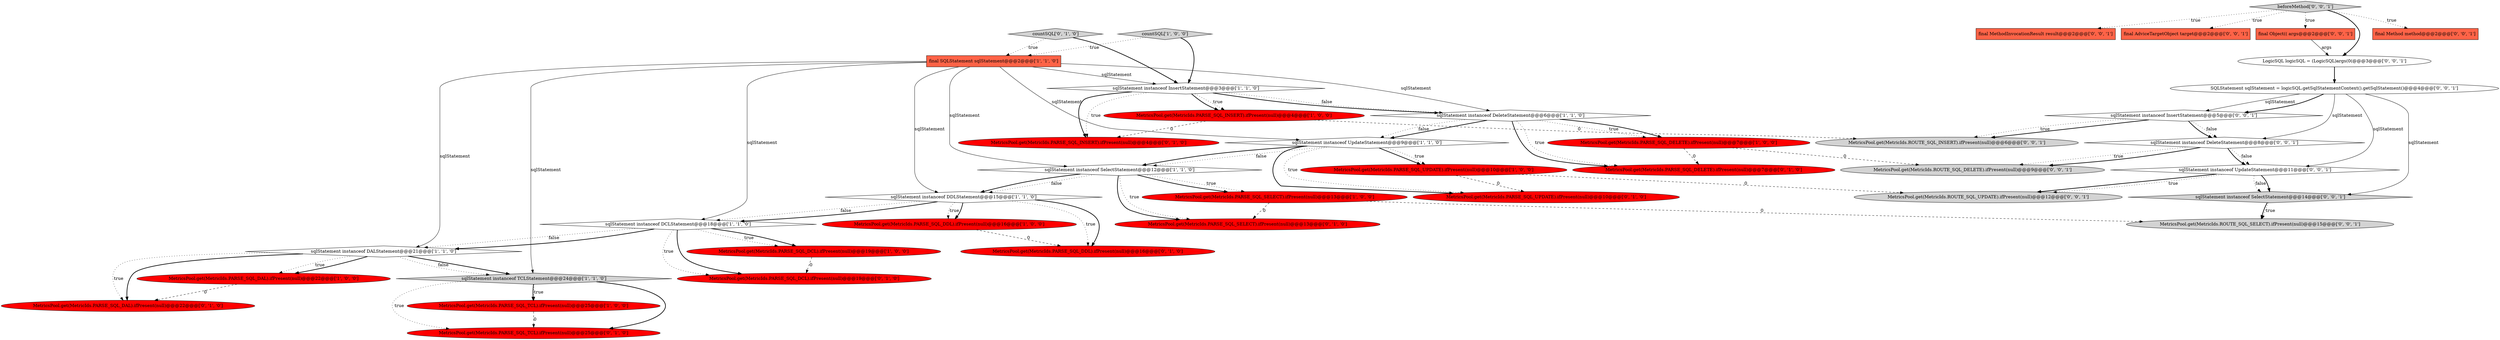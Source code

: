 digraph {
30 [style = filled, label = "sqlStatement instanceof UpdateStatement@@@11@@@['0', '0', '1']", fillcolor = white, shape = diamond image = "AAA0AAABBB3BBB"];
37 [style = filled, label = "sqlStatement instanceof SelectStatement@@@14@@@['0', '0', '1']", fillcolor = lightgray, shape = diamond image = "AAA0AAABBB3BBB"];
39 [style = filled, label = "final MethodInvocationResult result@@@2@@@['0', '0', '1']", fillcolor = tomato, shape = box image = "AAA0AAABBB3BBB"];
27 [style = filled, label = "final AdviceTargetObject target@@@2@@@['0', '0', '1']", fillcolor = tomato, shape = box image = "AAA0AAABBB3BBB"];
2 [style = filled, label = "sqlStatement instanceof SelectStatement@@@12@@@['1', '1', '0']", fillcolor = white, shape = diamond image = "AAA0AAABBB1BBB"];
9 [style = filled, label = "sqlStatement instanceof TCLStatement@@@24@@@['1', '1', '0']", fillcolor = lightgray, shape = diamond image = "AAA0AAABBB1BBB"];
20 [style = filled, label = "MetricsPool.get(MetricIds.PARSE_SQL_INSERT).ifPresent(null)@@@4@@@['0', '1', '0']", fillcolor = red, shape = ellipse image = "AAA1AAABBB2BBB"];
21 [style = filled, label = "MetricsPool.get(MetricIds.PARSE_SQL_DCL).ifPresent(null)@@@19@@@['0', '1', '0']", fillcolor = red, shape = ellipse image = "AAA1AAABBB2BBB"];
28 [style = filled, label = "sqlStatement instanceof InsertStatement@@@5@@@['0', '0', '1']", fillcolor = white, shape = diamond image = "AAA0AAABBB3BBB"];
18 [style = filled, label = "MetricsPool.get(MetricIds.PARSE_SQL_SELECT).ifPresent(null)@@@13@@@['0', '1', '0']", fillcolor = red, shape = ellipse image = "AAA1AAABBB2BBB"];
6 [style = filled, label = "MetricsPool.get(MetricIds.PARSE_SQL_DAL).ifPresent(null)@@@22@@@['1', '0', '0']", fillcolor = red, shape = ellipse image = "AAA1AAABBB1BBB"];
24 [style = filled, label = "MetricsPool.get(MetricIds.PARSE_SQL_DAL).ifPresent(null)@@@22@@@['0', '1', '0']", fillcolor = red, shape = ellipse image = "AAA1AAABBB2BBB"];
7 [style = filled, label = "countSQL['1', '0', '0']", fillcolor = lightgray, shape = diamond image = "AAA0AAABBB1BBB"];
32 [style = filled, label = "MetricsPool.get(MetricIds.ROUTE_SQL_INSERT).ifPresent(null)@@@6@@@['0', '0', '1']", fillcolor = lightgray, shape = ellipse image = "AAA0AAABBB3BBB"];
33 [style = filled, label = "sqlStatement instanceof DeleteStatement@@@8@@@['0', '0', '1']", fillcolor = white, shape = diamond image = "AAA0AAABBB3BBB"];
15 [style = filled, label = "sqlStatement instanceof DDLStatement@@@15@@@['1', '1', '0']", fillcolor = white, shape = diamond image = "AAA0AAABBB1BBB"];
23 [style = filled, label = "MetricsPool.get(MetricIds.PARSE_SQL_DDL).ifPresent(null)@@@16@@@['0', '1', '0']", fillcolor = red, shape = ellipse image = "AAA1AAABBB2BBB"];
13 [style = filled, label = "MetricsPool.get(MetricIds.PARSE_SQL_TCL).ifPresent(null)@@@25@@@['1', '0', '0']", fillcolor = red, shape = ellipse image = "AAA1AAABBB1BBB"];
5 [style = filled, label = "MetricsPool.get(MetricIds.PARSE_SQL_INSERT).ifPresent(null)@@@4@@@['1', '0', '0']", fillcolor = red, shape = ellipse image = "AAA1AAABBB1BBB"];
26 [style = filled, label = "MetricsPool.get(MetricIds.PARSE_SQL_TCL).ifPresent(null)@@@25@@@['0', '1', '0']", fillcolor = red, shape = ellipse image = "AAA1AAABBB2BBB"];
22 [style = filled, label = "MetricsPool.get(MetricIds.PARSE_SQL_UPDATE).ifPresent(null)@@@10@@@['0', '1', '0']", fillcolor = red, shape = ellipse image = "AAA1AAABBB2BBB"];
34 [style = filled, label = "MetricsPool.get(MetricIds.ROUTE_SQL_DELETE).ifPresent(null)@@@9@@@['0', '0', '1']", fillcolor = lightgray, shape = ellipse image = "AAA0AAABBB3BBB"];
41 [style = filled, label = "SQLStatement sqlStatement = logicSQL.getSqlStatementContext().getSqlStatement()@@@4@@@['0', '0', '1']", fillcolor = white, shape = ellipse image = "AAA0AAABBB3BBB"];
8 [style = filled, label = "sqlStatement instanceof DeleteStatement@@@6@@@['1', '1', '0']", fillcolor = white, shape = diamond image = "AAA0AAABBB1BBB"];
25 [style = filled, label = "MetricsPool.get(MetricIds.PARSE_SQL_DELETE).ifPresent(null)@@@7@@@['0', '1', '0']", fillcolor = red, shape = ellipse image = "AAA1AAABBB2BBB"];
19 [style = filled, label = "countSQL['0', '1', '0']", fillcolor = lightgray, shape = diamond image = "AAA0AAABBB2BBB"];
4 [style = filled, label = "sqlStatement instanceof InsertStatement@@@3@@@['1', '1', '0']", fillcolor = white, shape = diamond image = "AAA0AAABBB1BBB"];
38 [style = filled, label = "final Object(( args@@@2@@@['0', '0', '1']", fillcolor = tomato, shape = box image = "AAA0AAABBB3BBB"];
36 [style = filled, label = "LogicSQL logicSQL = (LogicSQL)args(0(@@@3@@@['0', '0', '1']", fillcolor = white, shape = ellipse image = "AAA0AAABBB3BBB"];
31 [style = filled, label = "beforeMethod['0', '0', '1']", fillcolor = lightgray, shape = diamond image = "AAA0AAABBB3BBB"];
0 [style = filled, label = "sqlStatement instanceof DCLStatement@@@18@@@['1', '1', '0']", fillcolor = white, shape = diamond image = "AAA0AAABBB1BBB"];
12 [style = filled, label = "MetricsPool.get(MetricIds.PARSE_SQL_SELECT).ifPresent(null)@@@13@@@['1', '0', '0']", fillcolor = red, shape = ellipse image = "AAA1AAABBB1BBB"];
14 [style = filled, label = "MetricsPool.get(MetricIds.PARSE_SQL_DELETE).ifPresent(null)@@@7@@@['1', '0', '0']", fillcolor = red, shape = ellipse image = "AAA1AAABBB1BBB"];
16 [style = filled, label = "MetricsPool.get(MetricIds.PARSE_SQL_UPDATE).ifPresent(null)@@@10@@@['1', '0', '0']", fillcolor = red, shape = ellipse image = "AAA1AAABBB1BBB"];
40 [style = filled, label = "final Method method@@@2@@@['0', '0', '1']", fillcolor = tomato, shape = box image = "AAA0AAABBB3BBB"];
10 [style = filled, label = "MetricsPool.get(MetricIds.PARSE_SQL_DCL).ifPresent(null)@@@19@@@['1', '0', '0']", fillcolor = red, shape = ellipse image = "AAA1AAABBB1BBB"];
17 [style = filled, label = "sqlStatement instanceof DALStatement@@@21@@@['1', '1', '0']", fillcolor = white, shape = diamond image = "AAA0AAABBB1BBB"];
3 [style = filled, label = "MetricsPool.get(MetricIds.PARSE_SQL_DDL).ifPresent(null)@@@16@@@['1', '0', '0']", fillcolor = red, shape = ellipse image = "AAA1AAABBB1BBB"];
35 [style = filled, label = "MetricsPool.get(MetricIds.ROUTE_SQL_SELECT).ifPresent(null)@@@15@@@['0', '0', '1']", fillcolor = lightgray, shape = ellipse image = "AAA0AAABBB3BBB"];
1 [style = filled, label = "final SQLStatement sqlStatement@@@2@@@['1', '1', '0']", fillcolor = tomato, shape = box image = "AAA0AAABBB1BBB"];
29 [style = filled, label = "MetricsPool.get(MetricIds.ROUTE_SQL_UPDATE).ifPresent(null)@@@12@@@['0', '0', '1']", fillcolor = lightgray, shape = ellipse image = "AAA0AAABBB3BBB"];
11 [style = filled, label = "sqlStatement instanceof UpdateStatement@@@9@@@['1', '1', '0']", fillcolor = white, shape = diamond image = "AAA0AAABBB1BBB"];
33->30 [style = dotted, label="false"];
12->35 [style = dashed, label="0"];
17->6 [style = dotted, label="true"];
14->25 [style = dashed, label="0"];
17->9 [style = bold, label=""];
11->2 [style = dotted, label="false"];
2->18 [style = dotted, label="true"];
30->29 [style = bold, label=""];
41->33 [style = solid, label="sqlStatement"];
41->28 [style = solid, label="sqlStatement"];
41->28 [style = bold, label=""];
9->26 [style = bold, label=""];
0->21 [style = dotted, label="true"];
15->0 [style = bold, label=""];
2->15 [style = bold, label=""];
31->27 [style = dotted, label="true"];
4->8 [style = bold, label=""];
1->8 [style = solid, label="sqlStatement"];
7->1 [style = dotted, label="true"];
8->11 [style = bold, label=""];
31->39 [style = dotted, label="true"];
28->33 [style = dotted, label="false"];
11->16 [style = bold, label=""];
9->26 [style = dotted, label="true"];
36->41 [style = bold, label=""];
0->10 [style = dotted, label="true"];
31->40 [style = dotted, label="true"];
0->17 [style = bold, label=""];
2->18 [style = bold, label=""];
0->21 [style = bold, label=""];
13->26 [style = dashed, label="0"];
5->20 [style = dashed, label="0"];
15->3 [style = dotted, label="true"];
5->32 [style = dashed, label="0"];
30->37 [style = dotted, label="false"];
30->29 [style = dotted, label="true"];
15->0 [style = dotted, label="false"];
1->11 [style = solid, label="sqlStatement"];
8->14 [style = dotted, label="true"];
17->9 [style = dotted, label="false"];
9->13 [style = dotted, label="true"];
2->12 [style = dotted, label="true"];
33->30 [style = bold, label=""];
11->16 [style = dotted, label="true"];
41->30 [style = solid, label="sqlStatement"];
1->4 [style = solid, label="sqlStatement"];
16->22 [style = dashed, label="0"];
4->5 [style = dotted, label="true"];
8->25 [style = dotted, label="true"];
19->1 [style = dotted, label="true"];
41->37 [style = solid, label="sqlStatement"];
8->11 [style = dotted, label="false"];
1->17 [style = solid, label="sqlStatement"];
2->15 [style = dotted, label="false"];
17->6 [style = bold, label=""];
1->9 [style = solid, label="sqlStatement"];
8->14 [style = bold, label=""];
31->36 [style = bold, label=""];
0->17 [style = dotted, label="false"];
7->4 [style = bold, label=""];
15->3 [style = bold, label=""];
28->32 [style = bold, label=""];
3->23 [style = dashed, label="0"];
37->35 [style = dotted, label="true"];
28->32 [style = dotted, label="true"];
4->20 [style = bold, label=""];
11->22 [style = bold, label=""];
1->15 [style = solid, label="sqlStatement"];
37->35 [style = bold, label=""];
15->23 [style = dotted, label="true"];
4->5 [style = bold, label=""];
17->24 [style = dotted, label="true"];
15->23 [style = bold, label=""];
10->21 [style = dashed, label="0"];
14->34 [style = dashed, label="0"];
33->34 [style = dotted, label="true"];
4->20 [style = dotted, label="true"];
30->37 [style = bold, label=""];
4->8 [style = dotted, label="false"];
11->22 [style = dotted, label="true"];
11->2 [style = bold, label=""];
2->12 [style = bold, label=""];
0->10 [style = bold, label=""];
17->24 [style = bold, label=""];
28->33 [style = bold, label=""];
6->24 [style = dashed, label="0"];
31->38 [style = dotted, label="true"];
38->36 [style = solid, label="args"];
16->29 [style = dashed, label="0"];
12->18 [style = dashed, label="0"];
19->4 [style = bold, label=""];
1->2 [style = solid, label="sqlStatement"];
33->34 [style = bold, label=""];
8->25 [style = bold, label=""];
1->0 [style = solid, label="sqlStatement"];
9->13 [style = bold, label=""];
}
